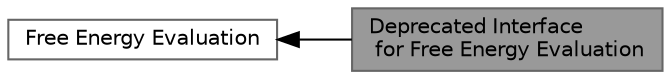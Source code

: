 digraph "Deprecated Interface for Free Energy Evaluation"
{
 // INTERACTIVE_SVG=YES
 // LATEX_PDF_SIZE
  bgcolor="transparent";
  edge [fontname=Helvetica,fontsize=10,labelfontname=Helvetica,labelfontsize=10];
  node [fontname=Helvetica,fontsize=10,shape=box,height=0.2,width=0.4];
  rankdir=LR;
  Node2 [label="Free Energy Evaluation",height=0.2,width=0.4,color="grey40", fillcolor="white", style="filled",URL="$group__eval.html",tooltip="Functions and variables related to free energy evaluation of sequence/structure pairs."];
  Node1 [label="Deprecated Interface\l for Free Energy Evaluation",height=0.2,width=0.4,color="gray40", fillcolor="grey60", style="filled", fontcolor="black",tooltip="Deprecated Energy Evaluation functions."];
  Node2->Node1 [shape=plaintext, dir="back", style="solid"];
}

